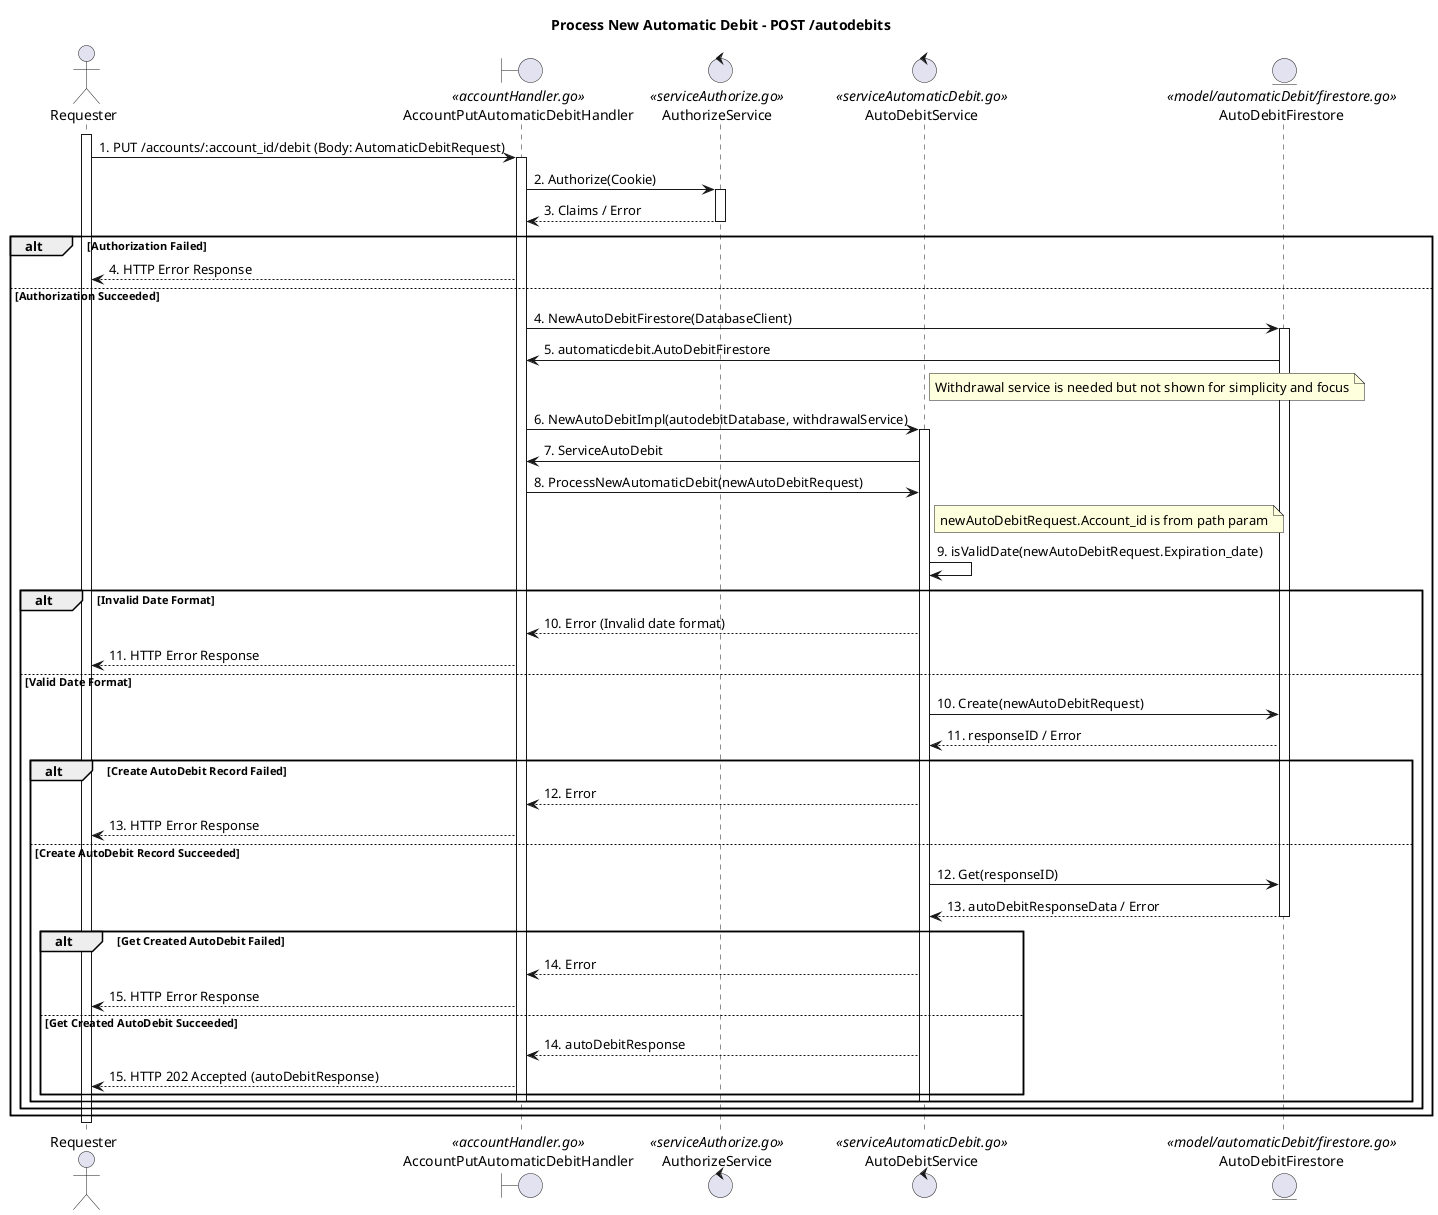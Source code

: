 @startuml
title Process New Automatic Debit - POST /autodebits

actor Requester
boundary AccountPutAutomaticDebitHandler <<accountHandler.go>>
control AuthorizeService <<serviceAuthorize.go>>
control AutoDebitService <<serviceAutomaticDebit.go>>
entity AutoDebitFirestore <<model/automaticDebit/firestore.go>>

activate Requester
Requester -> AccountPutAutomaticDebitHandler : 1. PUT /accounts/:account_id/debit (Body: AutomaticDebitRequest)
activate AccountPutAutomaticDebitHandler
AccountPutAutomaticDebitHandler -> AuthorizeService : 2. Authorize(Cookie)
activate AuthorizeService
AuthorizeService --> AccountPutAutomaticDebitHandler : 3. Claims / Error
deactivate AuthorizeService
alt Authorization Failed
    AccountPutAutomaticDebitHandler --> Requester : 4. HTTP Error Response
else Authorization Succeeded
    AccountPutAutomaticDebitHandler -> AutoDebitFirestore : 4. NewAutoDebitFirestore(DatabaseClient)
    activate AutoDebitFirestore
    AutoDebitFirestore -> AccountPutAutomaticDebitHandler : 5. automaticdebit.AutoDebitFirestore
    ' Withdrawal service setup for AutoDebitService is also needed, simplified here for focus
    note right of AutoDebitService : Withdrawal service is needed but not shown for simplicity and focus
    AccountPutAutomaticDebitHandler -> AutoDebitService : 6. NewAutoDebitImpl(autodebitDatabase, withdrawalService)
    activate AutoDebitService
    AutoDebitService -> AccountPutAutomaticDebitHandler : 7. ServiceAutoDebit
    AccountPutAutomaticDebitHandler -> AutoDebitService : 8. ProcessNewAutomaticDebit(newAutoDebitRequest)
    note right of AutoDebitService : newAutoDebitRequest.Account_id is from path param

    AutoDebitService -> AutoDebitService : 9. isValidDate(newAutoDebitRequest.Expiration_date)
    alt Invalid Date Format
        AutoDebitService --> AccountPutAutomaticDebitHandler : 10. Error (Invalid date format)
        AccountPutAutomaticDebitHandler --> Requester : 11. HTTP Error Response
    else Valid Date Format
        AutoDebitService -> AutoDebitFirestore : 10. Create(newAutoDebitRequest)
        AutoDebitFirestore --> AutoDebitService : 11. responseID / Error
        alt Create AutoDebit Record Failed
            AutoDebitService --> AccountPutAutomaticDebitHandler : 12. Error
            AccountPutAutomaticDebitHandler --> Requester : 13. HTTP Error Response
        else Create AutoDebit Record Succeeded
            AutoDebitService -> AutoDebitFirestore : 12. Get(responseID)
            AutoDebitFirestore --> AutoDebitService : 13. autoDebitResponseData / Error
            deactivate AutoDebitFirestore
            alt Get Created AutoDebit Failed
                AutoDebitService --> AccountPutAutomaticDebitHandler : 14. Error
                AccountPutAutomaticDebitHandler --> Requester : 15. HTTP Error Response
            else Get Created AutoDebit Succeeded
                AutoDebitService --> AccountPutAutomaticDebitHandler : 14. autoDebitResponse
                AccountPutAutomaticDebitHandler --> Requester : 15. HTTP 202 Accepted (autoDebitResponse)
            end
            deactivate AutoDebitService
            deactivate AccountPutAutomaticDebitHandler
        end
    end
end
deactivate Requester

@enduml